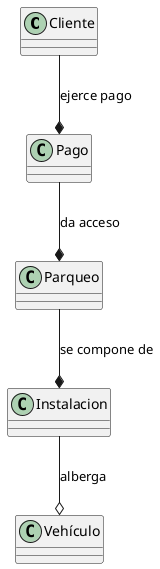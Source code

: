 @startuml

class Cliente
class Pago
class Parqueo

Cliente --* Pago : ejerce pago
Pago --* Parqueo : da acceso
Parqueo --* Instalacion : se compone de
Instalacion --o Vehículo : alberga

@enduml